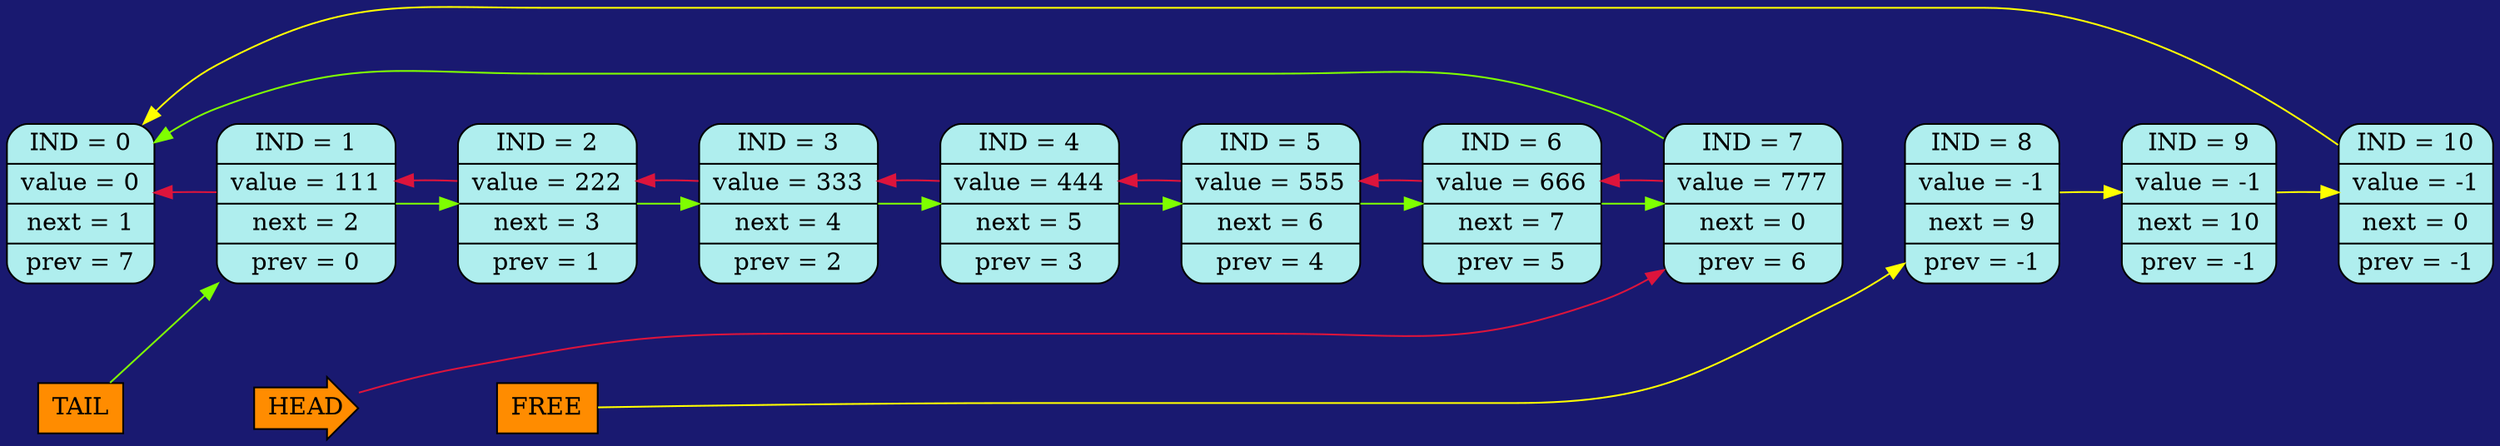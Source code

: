 digraph
{
bgcolor="#191970";
rankdir = LR;
edge[style="invis", weight = 1000000];
IND_0[shape=Mrecord, label = "IND = 0 | value = 0 | next = 1 | prev = 7 ", style="filled",fillcolor="#AFEEEE"]
IND_1[shape=Mrecord, label = "IND = 1 | value = 111 | next = 2 | prev = 0 ", style="filled",fillcolor="#AFEEEE"]
IND_2[shape=Mrecord, label = "IND = 2 | value = 222 | next = 3 | prev = 1 ", style="filled",fillcolor="#AFEEEE"]
IND_3[shape=Mrecord, label = "IND = 3 | value = 333 | next = 4 | prev = 2 ", style="filled",fillcolor="#AFEEEE"]
IND_4[shape=Mrecord, label = "IND = 4 | value = 444 | next = 5 | prev = 3 ", style="filled",fillcolor="#AFEEEE"]
IND_5[shape=Mrecord, label = "IND = 5 | value = 555 | next = 6 | prev = 4 ", style="filled",fillcolor="#AFEEEE"]
IND_6[shape=Mrecord, label = "IND = 6 | value = 666 | next = 7 | prev = 5 ", style="filled",fillcolor="#AFEEEE"]
IND_7[shape=Mrecord, label = "IND = 7 | value = 777 | next = 0 | prev = 6 ", style="filled",fillcolor="#AFEEEE"]
IND_8[shape=Mrecord, label = "IND = 8 | value = -1 | next = 9 | prev = -1 ", style="filled",fillcolor="#AFEEEE"]
IND_9[shape=Mrecord, label = "IND = 9 | value = -1 | next = 10 | prev = -1 ", style="filled",fillcolor="#AFEEEE"]
IND_10[shape=Mrecord, label = "IND = 10 | value = -1 | next = 0 | prev = -1 ", style="filled",fillcolor="#AFEEEE"]
IND_0 -> IND_1
IND_1 -> IND_2
IND_2 -> IND_3
IND_3 -> IND_4
IND_4 -> IND_5
IND_5 -> IND_6
IND_6 -> IND_7
IND_7 -> IND_8
IND_8 -> IND_9
IND_9 -> IND_10
TAIL[shape="rectangle", width = 0.5, height = 0.4, style="filled", fillcolor="#FF8C00"];
HEAD[shape="rarrow", width = 0.5, height = 0.5, style="filled", fillcolor="#FF8C00"];
FREE[shape="rectangle", width = 0.5, height = 0.4, style="filled", fillcolor="#FF8C00"];
{ rank = same; TAIL; IND_0}
TAIL -> HEAD -> FREE
edge[color="#7FFF00", weight = 1, style=""];
IND_1 -> IND_2;
IND_2 -> IND_3;
IND_3 -> IND_4;
IND_4 -> IND_5;
IND_5 -> IND_6;
IND_6 -> IND_7;
IND_7 -> IND_0;
IND_8 -> IND_9 [color="#FFFF00"];
IND_9 -> IND_10 [color="#FFFF00"];
IND_10 -> IND_0 [color="#FFFF00"];
TAIL -> IND_1;
FREE -> IND_8 [color="#FFFF00"];
edge[color="#DC143C", weight = 1, style=""];
IND_1 -> IND_0;
IND_2 -> IND_1;
IND_3 -> IND_2;
IND_4 -> IND_3;
IND_5 -> IND_4;
IND_6 -> IND_5;
IND_7 -> IND_6;
HEAD -> IND_7;
}
